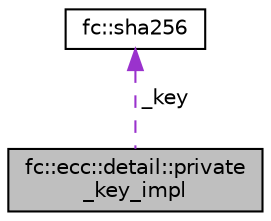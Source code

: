 digraph "fc::ecc::detail::private_key_impl"
{
  edge [fontname="Helvetica",fontsize="10",labelfontname="Helvetica",labelfontsize="10"];
  node [fontname="Helvetica",fontsize="10",shape=record];
  Node1 [label="fc::ecc::detail::private\l_key_impl",height=0.2,width=0.4,color="black", fillcolor="grey75", style="filled", fontcolor="black"];
  Node2 -> Node1 [dir="back",color="darkorchid3",fontsize="10",style="dashed",label=" _key" ];
  Node2 [label="fc::sha256",height=0.2,width=0.4,color="black", fillcolor="white", style="filled",URL="$classfc_1_1sha256.html"];
}
